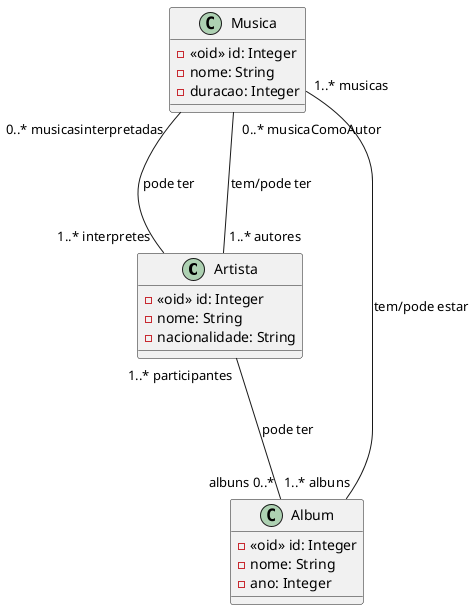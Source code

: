 @startuml

class Artista {
    -<<oid>> id: Integer
    -nome: String
    -nacionalidade: String
}

class Musica {
    -<<oid>> id: Integer
    -nome: String
    -duracao: Integer

}

class Album {
    -<<oid>> id: Integer
    -nome: String
    -ano: Integer
}

Artista "1..* participantes" --- "albuns 0..*" Album : pode ter
Musica "1..* musicas" --- "1..* albuns" Album : tem/pode estar
Musica  "0..* musicasinterpretadas" --- "1..* interpretes" Artista: pode ter
Musica "0..* musicaComoAutor" --- "1..* autores" Artista : tem/pode ter

@enduml